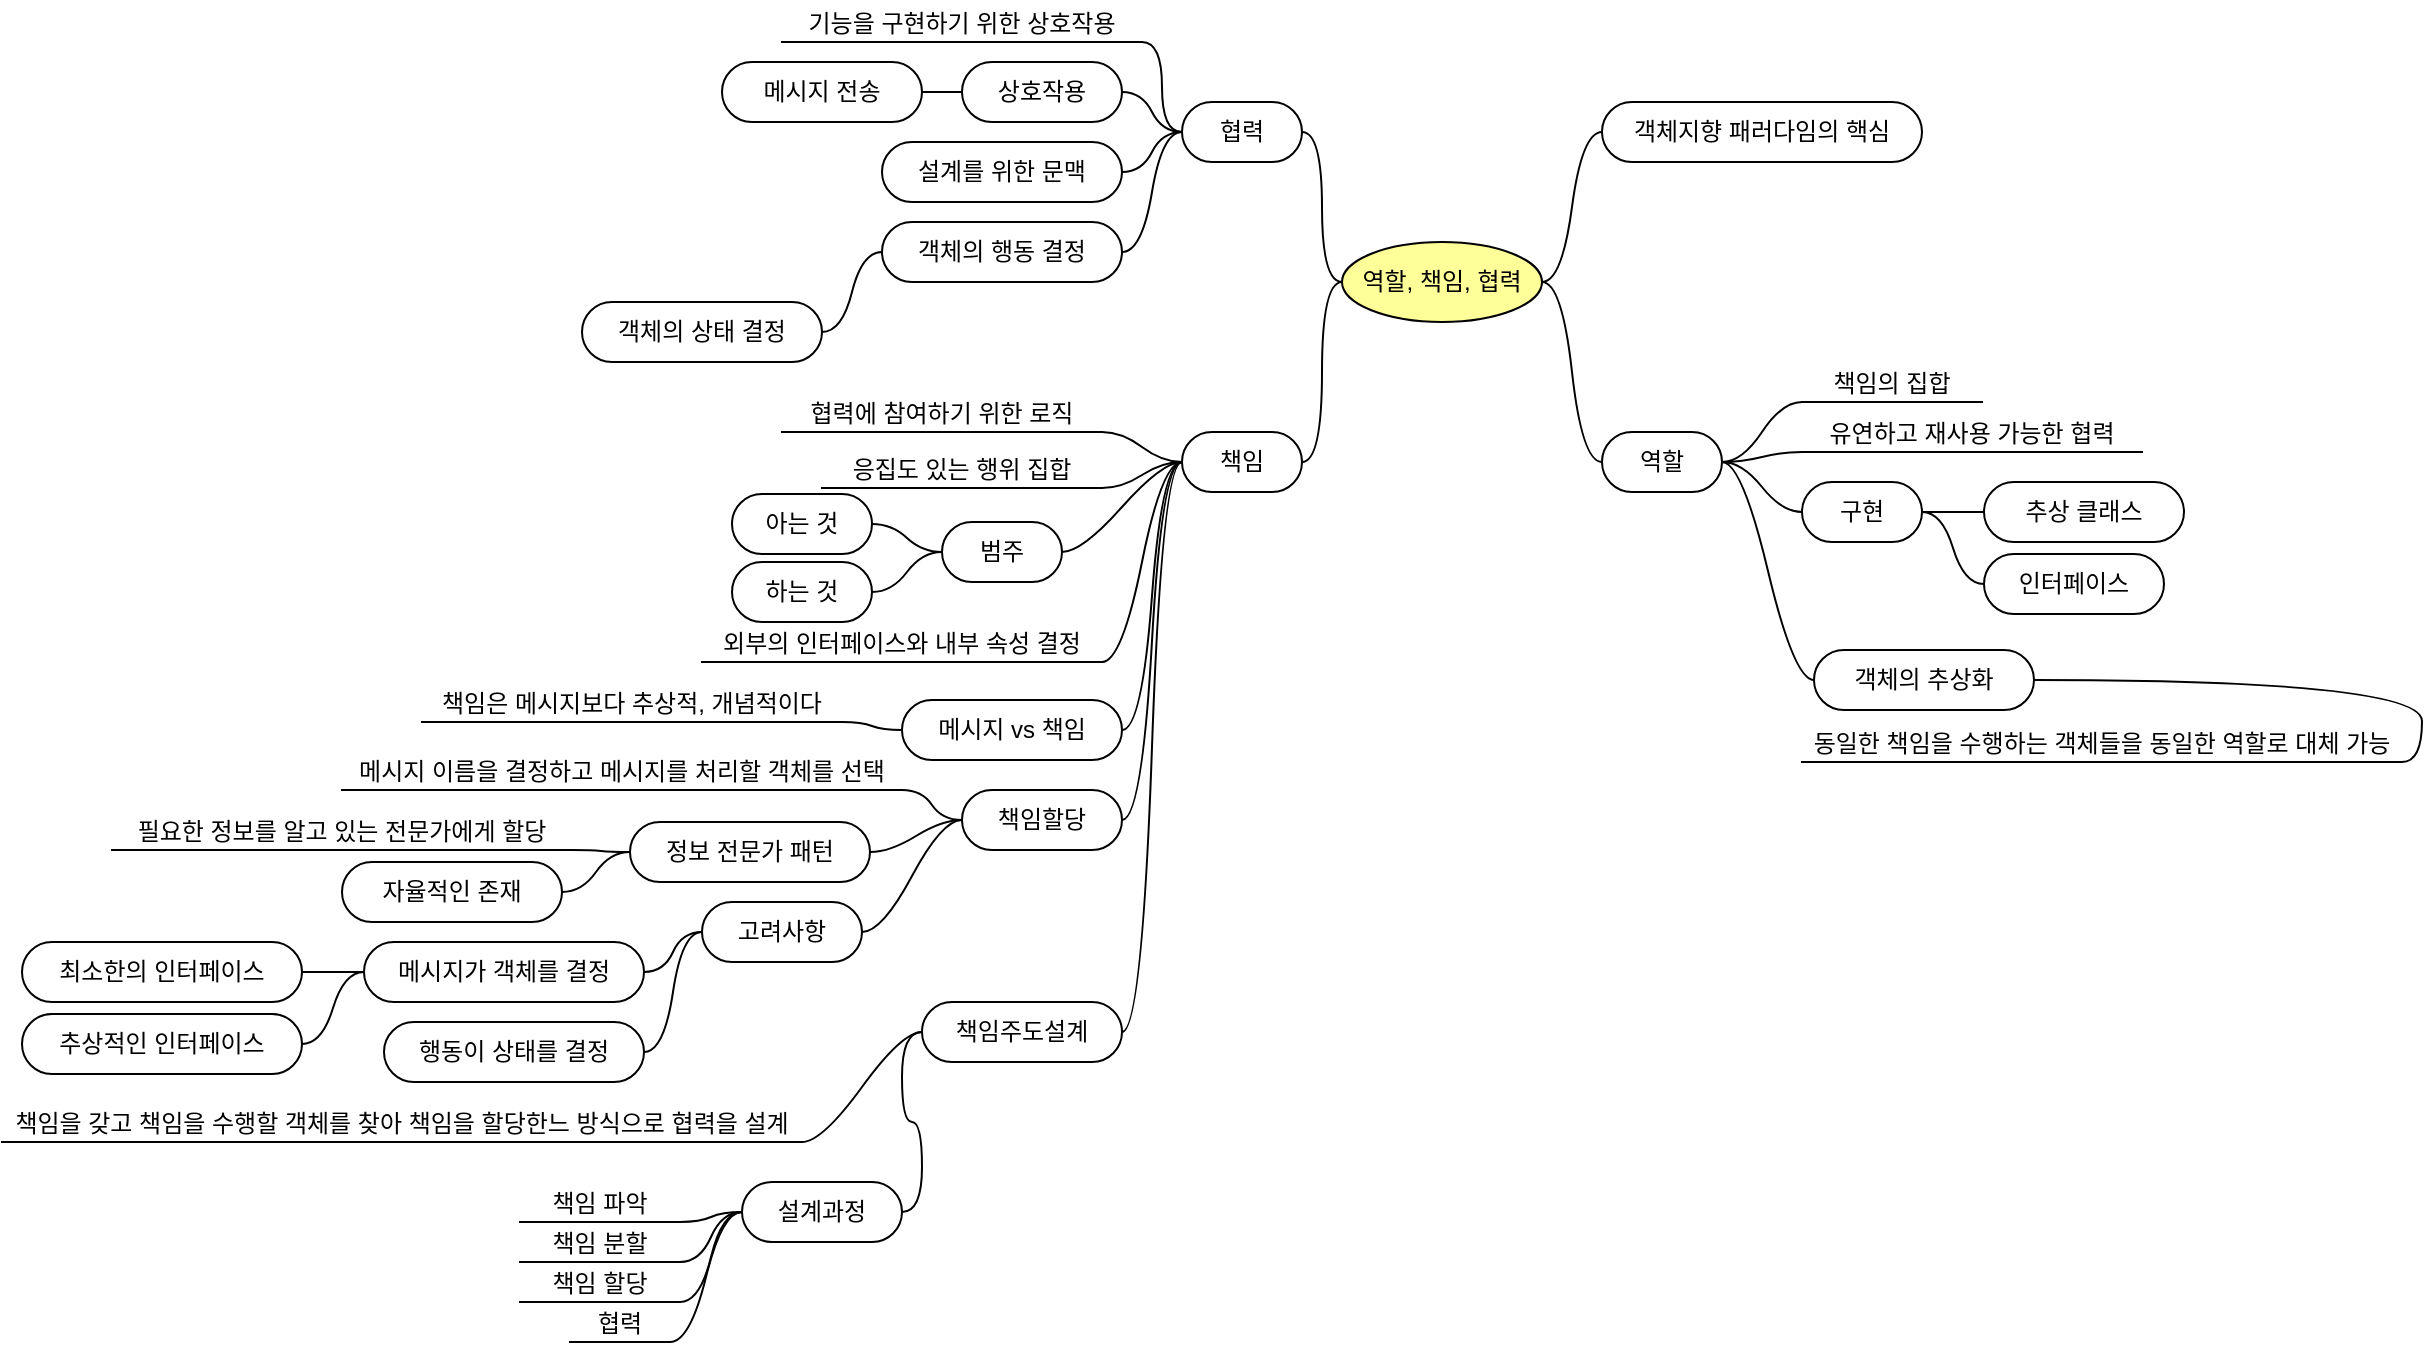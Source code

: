 <mxfile version="12.7.0" type="device"><diagram id="jDcGPuv9gSoJO0_Cd790" name="페이지-1"><mxGraphModel dx="2013" dy="680" grid="1" gridSize="10" guides="1" tooltips="1" connect="1" arrows="1" fold="1" page="1" pageScale="1" pageWidth="827" pageHeight="1169" math="0" shadow="0"><root><mxCell id="0"/><mxCell id="1" parent="0"/><mxCell id="u9IiiumMfqbcYVzhB_5H-1" value="역할, 책임, 협력" style="ellipse;whiteSpace=wrap;html=1;align=center;container=1;recursiveResize=0;treeFolding=1;treeMoving=1;fillColor=#FFFF99;" vertex="1" parent="1"><mxGeometry x="340" y="340" width="100" height="40" as="geometry"/></mxCell><mxCell id="u9IiiumMfqbcYVzhB_5H-2" value="객체지향 패러다임의 핵심" style="whiteSpace=wrap;html=1;rounded=1;arcSize=50;align=center;verticalAlign=middle;container=1;recursiveResize=0;strokeWidth=1;autosize=1;spacing=4;treeFolding=1;treeMoving=1;" vertex="1" parent="1"><mxGeometry x="470" y="270" width="160" height="30" as="geometry"/></mxCell><mxCell id="u9IiiumMfqbcYVzhB_5H-3" value="" style="edgeStyle=entityRelationEdgeStyle;startArrow=none;endArrow=none;segment=10;curved=1;" edge="1" target="u9IiiumMfqbcYVzhB_5H-2" parent="1" source="u9IiiumMfqbcYVzhB_5H-1"><mxGeometry relative="1" as="geometry"><mxPoint x="300" y="270" as="sourcePoint"/></mxGeometry></mxCell><mxCell id="u9IiiumMfqbcYVzhB_5H-6" value="협력" style="whiteSpace=wrap;html=1;rounded=1;arcSize=50;align=center;verticalAlign=middle;container=1;recursiveResize=0;strokeWidth=1;autosize=1;spacing=4;treeFolding=1;treeMoving=1;" vertex="1" parent="1"><mxGeometry x="260" y="270" width="60" height="30" as="geometry"/></mxCell><mxCell id="u9IiiumMfqbcYVzhB_5H-7" value="" style="edgeStyle=entityRelationEdgeStyle;startArrow=none;endArrow=none;segment=10;curved=1;" edge="1" target="u9IiiumMfqbcYVzhB_5H-6" parent="1" source="u9IiiumMfqbcYVzhB_5H-1"><mxGeometry relative="1" as="geometry"><mxPoint x="300" y="440" as="sourcePoint"/></mxGeometry></mxCell><mxCell id="u9IiiumMfqbcYVzhB_5H-10" value="기능을 구현하기 위한 상호작용" style="whiteSpace=wrap;html=1;shape=partialRectangle;top=0;left=0;bottom=1;right=0;points=[[0,1],[1,1]];strokeColor=#000000;fillColor=none;align=center;verticalAlign=bottom;routingCenterY=0.5;snapToPoint=1;container=1;recursiveResize=0;autosize=1;treeFolding=1;treeMoving=1;" vertex="1" parent="1"><mxGeometry x="60" y="220" width="180" height="20" as="geometry"/></mxCell><mxCell id="u9IiiumMfqbcYVzhB_5H-11" value="" style="edgeStyle=entityRelationEdgeStyle;startArrow=none;endArrow=none;segment=10;curved=1;" edge="1" target="u9IiiumMfqbcYVzhB_5H-10" parent="1" source="u9IiiumMfqbcYVzhB_5H-6"><mxGeometry relative="1" as="geometry"><mxPoint x="570" y="360" as="sourcePoint"/></mxGeometry></mxCell><mxCell id="u9IiiumMfqbcYVzhB_5H-12" value="책임" style="whiteSpace=wrap;html=1;rounded=1;arcSize=50;align=center;verticalAlign=middle;container=1;recursiveResize=0;strokeWidth=1;autosize=1;spacing=4;treeFolding=1;treeMoving=1;" vertex="1" parent="1"><mxGeometry x="260" y="435" width="60" height="30" as="geometry"/></mxCell><mxCell id="u9IiiumMfqbcYVzhB_5H-13" value="" style="edgeStyle=entityRelationEdgeStyle;startArrow=none;endArrow=none;segment=10;curved=1;" edge="1" target="u9IiiumMfqbcYVzhB_5H-12" parent="1" source="u9IiiumMfqbcYVzhB_5H-1"><mxGeometry relative="1" as="geometry"><mxPoint x="458" y="460" as="sourcePoint"/></mxGeometry></mxCell><mxCell id="u9IiiumMfqbcYVzhB_5H-14" value="역할" style="whiteSpace=wrap;html=1;rounded=1;arcSize=50;align=center;verticalAlign=middle;container=1;recursiveResize=0;strokeWidth=1;autosize=1;spacing=4;treeFolding=1;treeMoving=1;" vertex="1" parent="1"><mxGeometry x="470" y="435" width="60" height="30" as="geometry"/></mxCell><mxCell id="u9IiiumMfqbcYVzhB_5H-15" value="" style="edgeStyle=entityRelationEdgeStyle;startArrow=none;endArrow=none;segment=10;curved=1;" edge="1" target="u9IiiumMfqbcYVzhB_5H-14" parent="1" source="u9IiiumMfqbcYVzhB_5H-1"><mxGeometry relative="1" as="geometry"><mxPoint x="470" y="520" as="sourcePoint"/></mxGeometry></mxCell><mxCell id="u9IiiumMfqbcYVzhB_5H-16" value="협력에 참여하기 위한 로직" style="whiteSpace=wrap;html=1;shape=partialRectangle;top=0;left=0;bottom=1;right=0;points=[[0,1],[1,1]];strokeColor=#000000;fillColor=none;align=center;verticalAlign=bottom;routingCenterY=0.5;snapToPoint=1;container=1;recursiveResize=0;autosize=1;treeFolding=1;treeMoving=1;" vertex="1" parent="1"><mxGeometry x="60" y="415" width="160" height="20" as="geometry"/></mxCell><mxCell id="u9IiiumMfqbcYVzhB_5H-17" value="" style="edgeStyle=entityRelationEdgeStyle;startArrow=none;endArrow=none;segment=10;curved=1;" edge="1" target="u9IiiumMfqbcYVzhB_5H-16" parent="1" source="u9IiiumMfqbcYVzhB_5H-12"><mxGeometry relative="1" as="geometry"><mxPoint x="590" y="418" as="sourcePoint"/></mxGeometry></mxCell><mxCell id="u9IiiumMfqbcYVzhB_5H-18" value="책임의 집합" style="whiteSpace=wrap;html=1;shape=partialRectangle;top=0;left=0;bottom=1;right=0;points=[[0,1],[1,1]];strokeColor=#000000;fillColor=none;align=center;verticalAlign=bottom;routingCenterY=0.5;snapToPoint=1;container=1;recursiveResize=0;autosize=1;treeFolding=1;treeMoving=1;" vertex="1" parent="1"><mxGeometry x="570" y="400" width="90" height="20" as="geometry"/></mxCell><mxCell id="u9IiiumMfqbcYVzhB_5H-19" value="" style="edgeStyle=entityRelationEdgeStyle;startArrow=none;endArrow=none;segment=10;curved=1;" edge="1" target="u9IiiumMfqbcYVzhB_5H-18" parent="1" source="u9IiiumMfqbcYVzhB_5H-14"><mxGeometry relative="1" as="geometry"><mxPoint x="600" y="470" as="sourcePoint"/></mxGeometry></mxCell><mxCell id="u9IiiumMfqbcYVzhB_5H-22" value="메시지 전송" style="whiteSpace=wrap;html=1;rounded=1;arcSize=50;align=center;verticalAlign=middle;container=1;recursiveResize=0;strokeWidth=1;autosize=1;spacing=4;treeFolding=1;treeMoving=1;" vertex="1" parent="1"><mxGeometry x="30" y="250" width="100" height="30" as="geometry"/></mxCell><mxCell id="u9IiiumMfqbcYVzhB_5H-23" value="" style="edgeStyle=entityRelationEdgeStyle;startArrow=none;endArrow=none;segment=10;curved=1;" edge="1" target="u9IiiumMfqbcYVzhB_5H-22" parent="1" source="u9IiiumMfqbcYVzhB_5H-24"><mxGeometry relative="1" as="geometry"><mxPoint x="-100" y="500" as="sourcePoint"/></mxGeometry></mxCell><mxCell id="u9IiiumMfqbcYVzhB_5H-24" value="상호작용" style="whiteSpace=wrap;html=1;rounded=1;arcSize=50;align=center;verticalAlign=middle;container=1;recursiveResize=0;strokeWidth=1;autosize=1;spacing=4;treeFolding=1;treeMoving=1;" vertex="1" parent="1"><mxGeometry x="150" y="250" width="80" height="30" as="geometry"/></mxCell><mxCell id="u9IiiumMfqbcYVzhB_5H-25" value="" style="edgeStyle=entityRelationEdgeStyle;startArrow=none;endArrow=none;segment=10;curved=1;" edge="1" target="u9IiiumMfqbcYVzhB_5H-24" parent="1" source="u9IiiumMfqbcYVzhB_5H-6"><mxGeometry relative="1" as="geometry"><mxPoint x="-100" y="500" as="sourcePoint"/></mxGeometry></mxCell><mxCell id="u9IiiumMfqbcYVzhB_5H-29" value="설계를 위한 문맥" style="whiteSpace=wrap;html=1;rounded=1;arcSize=50;align=center;verticalAlign=middle;container=1;recursiveResize=0;strokeWidth=1;autosize=1;spacing=4;treeFolding=1;treeMoving=1;" vertex="1" parent="1"><mxGeometry x="110" y="290" width="120" height="30" as="geometry"/></mxCell><mxCell id="u9IiiumMfqbcYVzhB_5H-30" value="" style="edgeStyle=entityRelationEdgeStyle;startArrow=none;endArrow=none;segment=10;curved=1;" edge="1" target="u9IiiumMfqbcYVzhB_5H-29" parent="1" source="u9IiiumMfqbcYVzhB_5H-6"><mxGeometry relative="1" as="geometry"><mxPoint x="-120" y="500" as="sourcePoint"/></mxGeometry></mxCell><mxCell id="u9IiiumMfqbcYVzhB_5H-33" value="객체의 행동 결정" style="whiteSpace=wrap;html=1;rounded=1;arcSize=50;align=center;verticalAlign=middle;container=1;recursiveResize=0;strokeWidth=1;autosize=1;spacing=4;treeFolding=1;treeMoving=1;" vertex="1" parent="1"><mxGeometry x="110" y="330" width="120" height="30" as="geometry"/></mxCell><mxCell id="u9IiiumMfqbcYVzhB_5H-34" value="" style="edgeStyle=entityRelationEdgeStyle;startArrow=none;endArrow=none;segment=10;curved=1;" edge="1" target="u9IiiumMfqbcYVzhB_5H-33" parent="1" source="u9IiiumMfqbcYVzhB_5H-6"><mxGeometry relative="1" as="geometry"><mxPoint x="-120" y="500" as="sourcePoint"/></mxGeometry></mxCell><mxCell id="u9IiiumMfqbcYVzhB_5H-37" value="객체의 상태 결정" style="whiteSpace=wrap;html=1;rounded=1;arcSize=50;align=center;verticalAlign=middle;container=1;recursiveResize=0;strokeWidth=1;autosize=1;spacing=4;treeFolding=1;treeMoving=1;" vertex="1" parent="1"><mxGeometry x="-40" y="370" width="120" height="30" as="geometry"/></mxCell><mxCell id="u9IiiumMfqbcYVzhB_5H-38" value="" style="edgeStyle=entityRelationEdgeStyle;startArrow=none;endArrow=none;segment=10;curved=1;" edge="1" target="u9IiiumMfqbcYVzhB_5H-37" parent="1" source="u9IiiumMfqbcYVzhB_5H-33"><mxGeometry relative="1" as="geometry"><mxPoint x="-250" y="500" as="sourcePoint"/></mxGeometry></mxCell><mxCell id="u9IiiumMfqbcYVzhB_5H-39" value="응집도 있는 행위 집합" style="whiteSpace=wrap;html=1;shape=partialRectangle;top=0;left=0;bottom=1;right=0;points=[[0,1],[1,1]];strokeColor=#000000;fillColor=none;align=center;verticalAlign=bottom;routingCenterY=0.5;snapToPoint=1;container=1;recursiveResize=0;autosize=1;treeFolding=1;treeMoving=1;" vertex="1" parent="1"><mxGeometry x="80" y="443" width="140" height="20" as="geometry"/></mxCell><mxCell id="u9IiiumMfqbcYVzhB_5H-40" value="" style="edgeStyle=entityRelationEdgeStyle;startArrow=none;endArrow=none;segment=10;curved=1;" edge="1" target="u9IiiumMfqbcYVzhB_5H-39" parent="1" source="u9IiiumMfqbcYVzhB_5H-12"><mxGeometry relative="1" as="geometry"><mxPoint x="-160" y="530" as="sourcePoint"/></mxGeometry></mxCell><mxCell id="u9IiiumMfqbcYVzhB_5H-43" value="범주" style="whiteSpace=wrap;html=1;rounded=1;arcSize=50;align=center;verticalAlign=middle;container=1;recursiveResize=0;strokeWidth=1;autosize=1;spacing=4;treeFolding=1;treeMoving=1;" vertex="1" parent="1"><mxGeometry x="140" y="480" width="60" height="30" as="geometry"/></mxCell><mxCell id="u9IiiumMfqbcYVzhB_5H-44" value="" style="edgeStyle=entityRelationEdgeStyle;startArrow=none;endArrow=none;segment=10;curved=1;" edge="1" target="u9IiiumMfqbcYVzhB_5H-43" parent="1" source="u9IiiumMfqbcYVzhB_5H-12"><mxGeometry relative="1" as="geometry"><mxPoint x="-160" y="550" as="sourcePoint"/></mxGeometry></mxCell><mxCell id="u9IiiumMfqbcYVzhB_5H-45" value="아는 것" style="whiteSpace=wrap;html=1;rounded=1;arcSize=50;align=center;verticalAlign=middle;container=1;recursiveResize=0;strokeWidth=1;autosize=1;spacing=4;treeFolding=1;treeMoving=1;" vertex="1" parent="1"><mxGeometry x="35" y="466" width="70" height="30" as="geometry"/></mxCell><mxCell id="u9IiiumMfqbcYVzhB_5H-46" value="" style="edgeStyle=entityRelationEdgeStyle;startArrow=none;endArrow=none;segment=10;curved=1;" edge="1" target="u9IiiumMfqbcYVzhB_5H-45" parent="1" source="u9IiiumMfqbcYVzhB_5H-43"><mxGeometry relative="1" as="geometry"><mxPoint x="-160" y="600" as="sourcePoint"/></mxGeometry></mxCell><mxCell id="u9IiiumMfqbcYVzhB_5H-47" value="하는 것" style="whiteSpace=wrap;html=1;rounded=1;arcSize=50;align=center;verticalAlign=middle;container=1;recursiveResize=0;strokeWidth=1;autosize=1;spacing=4;treeFolding=1;treeMoving=1;" vertex="1" parent="1"><mxGeometry x="35" y="500" width="70" height="30" as="geometry"/></mxCell><mxCell id="u9IiiumMfqbcYVzhB_5H-48" value="" style="edgeStyle=entityRelationEdgeStyle;startArrow=none;endArrow=none;segment=10;curved=1;" edge="1" target="u9IiiumMfqbcYVzhB_5H-47" parent="1" source="u9IiiumMfqbcYVzhB_5H-43"><mxGeometry relative="1" as="geometry"><mxPoint x="-200" y="660" as="sourcePoint"/></mxGeometry></mxCell><mxCell id="u9IiiumMfqbcYVzhB_5H-49" value="외부의 인터페이스와 내부 속성 결정" style="whiteSpace=wrap;html=1;shape=partialRectangle;top=0;left=0;bottom=1;right=0;points=[[0,1],[1,1]];strokeColor=#000000;fillColor=none;align=center;verticalAlign=bottom;routingCenterY=0.5;snapToPoint=1;container=1;recursiveResize=0;autosize=1;treeFolding=1;treeMoving=1;" vertex="1" parent="1"><mxGeometry x="20" y="530" width="200" height="20" as="geometry"/></mxCell><mxCell id="u9IiiumMfqbcYVzhB_5H-50" value="" style="edgeStyle=entityRelationEdgeStyle;startArrow=none;endArrow=none;segment=10;curved=1;" edge="1" target="u9IiiumMfqbcYVzhB_5H-49" parent="1" source="u9IiiumMfqbcYVzhB_5H-12"><mxGeometry relative="1" as="geometry"><mxPoint x="-160" y="630" as="sourcePoint"/></mxGeometry></mxCell><mxCell id="u9IiiumMfqbcYVzhB_5H-51" value="메시지 vs 책임" style="whiteSpace=wrap;html=1;rounded=1;arcSize=50;align=center;verticalAlign=middle;container=1;recursiveResize=0;strokeWidth=1;autosize=1;spacing=4;treeFolding=1;treeMoving=1;" vertex="1" parent="1"><mxGeometry x="120" y="569" width="110" height="30" as="geometry"/></mxCell><mxCell id="u9IiiumMfqbcYVzhB_5H-52" value="" style="edgeStyle=entityRelationEdgeStyle;startArrow=none;endArrow=none;segment=10;curved=1;" edge="1" target="u9IiiumMfqbcYVzhB_5H-51" parent="1" source="u9IiiumMfqbcYVzhB_5H-12"><mxGeometry relative="1" as="geometry"><mxPoint x="-160" y="660" as="sourcePoint"/></mxGeometry></mxCell><mxCell id="u9IiiumMfqbcYVzhB_5H-53" value="책임은 메시지보다 추상적, 개념적이다" style="whiteSpace=wrap;html=1;shape=partialRectangle;top=0;left=0;bottom=1;right=0;points=[[0,1],[1,1]];strokeColor=#000000;fillColor=none;align=center;verticalAlign=bottom;routingCenterY=0.5;snapToPoint=1;container=1;recursiveResize=0;autosize=1;treeFolding=1;treeMoving=1;" vertex="1" parent="1"><mxGeometry x="-120" y="560" width="210" height="20" as="geometry"/></mxCell><mxCell id="u9IiiumMfqbcYVzhB_5H-54" value="" style="edgeStyle=entityRelationEdgeStyle;startArrow=none;endArrow=none;segment=10;curved=1;" edge="1" target="u9IiiumMfqbcYVzhB_5H-53" parent="1" source="u9IiiumMfqbcYVzhB_5H-51"><mxGeometry relative="1" as="geometry"><mxPoint x="-160" y="710" as="sourcePoint"/></mxGeometry></mxCell><mxCell id="u9IiiumMfqbcYVzhB_5H-55" value="책임할당" style="whiteSpace=wrap;html=1;rounded=1;arcSize=50;align=center;verticalAlign=middle;container=1;recursiveResize=0;strokeWidth=1;autosize=1;spacing=4;treeFolding=1;treeMoving=1;" vertex="1" parent="1"><mxGeometry x="150" y="614" width="80" height="30" as="geometry"/></mxCell><mxCell id="u9IiiumMfqbcYVzhB_5H-56" value="" style="edgeStyle=entityRelationEdgeStyle;startArrow=none;endArrow=none;segment=10;curved=1;" edge="1" target="u9IiiumMfqbcYVzhB_5H-55" parent="1" source="u9IiiumMfqbcYVzhB_5H-12"><mxGeometry relative="1" as="geometry"><mxPoint y="750" as="sourcePoint"/></mxGeometry></mxCell><mxCell id="u9IiiumMfqbcYVzhB_5H-57" value="정보 전문가 패턴" style="whiteSpace=wrap;html=1;rounded=1;arcSize=50;align=center;verticalAlign=middle;container=1;recursiveResize=0;strokeWidth=1;autosize=1;spacing=4;treeFolding=1;treeMoving=1;" vertex="1" parent="1"><mxGeometry x="-16" y="630" width="120" height="30" as="geometry"/></mxCell><mxCell id="u9IiiumMfqbcYVzhB_5H-58" value="" style="edgeStyle=entityRelationEdgeStyle;startArrow=none;endArrow=none;segment=10;curved=1;" edge="1" target="u9IiiumMfqbcYVzhB_5H-57" parent="1" source="u9IiiumMfqbcYVzhB_5H-55"><mxGeometry relative="1" as="geometry"><mxPoint x="-130" y="750" as="sourcePoint"/></mxGeometry></mxCell><mxCell id="u9IiiumMfqbcYVzhB_5H-59" value="메시지 이름을 결정하고 메시지를 처리할 객체를 선택" style="whiteSpace=wrap;html=1;shape=partialRectangle;top=0;left=0;bottom=1;right=0;points=[[0,1],[1,1]];strokeColor=#000000;fillColor=none;align=center;verticalAlign=bottom;routingCenterY=0.5;snapToPoint=1;container=1;recursiveResize=0;autosize=1;treeFolding=1;treeMoving=1;" vertex="1" parent="1"><mxGeometry x="-160" y="594" width="280" height="20" as="geometry"/></mxCell><mxCell id="u9IiiumMfqbcYVzhB_5H-60" value="" style="edgeStyle=entityRelationEdgeStyle;startArrow=none;endArrow=none;segment=10;curved=1;" edge="1" target="u9IiiumMfqbcYVzhB_5H-59" parent="1" source="u9IiiumMfqbcYVzhB_5H-55"><mxGeometry relative="1" as="geometry"><mxPoint x="-330" y="840" as="sourcePoint"/></mxGeometry></mxCell><mxCell id="u9IiiumMfqbcYVzhB_5H-61" value="필요한 정보를 알고 있는 전문가에게 할당" style="whiteSpace=wrap;html=1;shape=partialRectangle;top=0;left=0;bottom=1;right=0;points=[[0,1],[1,1]];strokeColor=#000000;fillColor=none;align=center;verticalAlign=bottom;routingCenterY=0.5;snapToPoint=1;container=1;recursiveResize=0;autosize=1;treeFolding=1;treeMoving=1;" vertex="1" parent="1"><mxGeometry x="-275" y="624" width="230" height="20" as="geometry"/></mxCell><mxCell id="u9IiiumMfqbcYVzhB_5H-62" value="" style="edgeStyle=entityRelationEdgeStyle;startArrow=none;endArrow=none;segment=10;curved=1;" edge="1" target="u9IiiumMfqbcYVzhB_5H-61" parent="1" source="u9IiiumMfqbcYVzhB_5H-57"><mxGeometry relative="1" as="geometry"><mxPoint x="-330" y="830" as="sourcePoint"/></mxGeometry></mxCell><mxCell id="u9IiiumMfqbcYVzhB_5H-63" value="자율적인 존재" style="whiteSpace=wrap;html=1;rounded=1;arcSize=50;align=center;verticalAlign=middle;container=1;recursiveResize=0;strokeWidth=1;autosize=1;spacing=4;treeFolding=1;treeMoving=1;" vertex="1" parent="1"><mxGeometry x="-160" y="650" width="110" height="30" as="geometry"/></mxCell><mxCell id="u9IiiumMfqbcYVzhB_5H-64" value="" style="edgeStyle=entityRelationEdgeStyle;startArrow=none;endArrow=none;segment=10;curved=1;" edge="1" target="u9IiiumMfqbcYVzhB_5H-63" parent="1" source="u9IiiumMfqbcYVzhB_5H-57"><mxGeometry relative="1" as="geometry"><mxPoint x="-112" y="820" as="sourcePoint"/></mxGeometry></mxCell><mxCell id="u9IiiumMfqbcYVzhB_5H-67" value="책임주도설계" style="whiteSpace=wrap;html=1;rounded=1;arcSize=50;align=center;verticalAlign=middle;container=1;recursiveResize=0;strokeWidth=1;autosize=1;spacing=4;treeFolding=1;treeMoving=1;" vertex="1" parent="1"><mxGeometry x="130" y="720" width="100" height="30" as="geometry"/></mxCell><mxCell id="u9IiiumMfqbcYVzhB_5H-68" value="" style="edgeStyle=entityRelationEdgeStyle;startArrow=none;endArrow=none;segment=10;curved=1;" edge="1" target="u9IiiumMfqbcYVzhB_5H-67" parent="1" source="u9IiiumMfqbcYVzhB_5H-12"><mxGeometry relative="1" as="geometry"><mxPoint x="190" y="432.5" as="sourcePoint"/></mxGeometry></mxCell><mxCell id="u9IiiumMfqbcYVzhB_5H-70" value="책임을 갖고 책임을 수행할 객체를 찾아 책임을 할당한느 방식으로 협력을 설계" style="whiteSpace=wrap;html=1;shape=partialRectangle;top=0;left=0;bottom=1;right=0;points=[[0,1],[1,1]];strokeColor=#000000;fillColor=none;align=center;verticalAlign=bottom;routingCenterY=0.5;snapToPoint=1;container=1;recursiveResize=0;autosize=1;treeFolding=1;treeMoving=1;" vertex="1" parent="1"><mxGeometry x="-330" y="770" width="400" height="20" as="geometry"/></mxCell><mxCell id="u9IiiumMfqbcYVzhB_5H-71" value="" style="edgeStyle=entityRelationEdgeStyle;startArrow=none;endArrow=none;segment=10;curved=1;" edge="1" target="u9IiiumMfqbcYVzhB_5H-70" parent="1" source="u9IiiumMfqbcYVzhB_5H-67"><mxGeometry relative="1" as="geometry"><mxPoint x="320" y="568" as="sourcePoint"/></mxGeometry></mxCell><mxCell id="u9IiiumMfqbcYVzhB_5H-72" value="설계과정" style="whiteSpace=wrap;html=1;rounded=1;arcSize=50;align=center;verticalAlign=middle;container=1;recursiveResize=0;strokeWidth=1;autosize=1;spacing=4;treeFolding=1;treeMoving=1;" vertex="1" parent="1"><mxGeometry x="40" y="810" width="80" height="30" as="geometry"/></mxCell><mxCell id="u9IiiumMfqbcYVzhB_5H-73" value="" style="edgeStyle=entityRelationEdgeStyle;startArrow=none;endArrow=none;segment=10;curved=1;" edge="1" target="u9IiiumMfqbcYVzhB_5H-72" parent="1" source="u9IiiumMfqbcYVzhB_5H-67"><mxGeometry relative="1" as="geometry"><mxPoint x="70" y="870" as="sourcePoint"/></mxGeometry></mxCell><mxCell id="u9IiiumMfqbcYVzhB_5H-74" value="책임 파악" style="whiteSpace=wrap;html=1;shape=partialRectangle;top=0;left=0;bottom=1;right=0;points=[[0,1],[1,1]];strokeColor=#000000;fillColor=none;align=center;verticalAlign=bottom;routingCenterY=0.5;snapToPoint=1;container=1;recursiveResize=0;autosize=1;treeFolding=1;treeMoving=1;" vertex="1" parent="1"><mxGeometry x="-71" y="810" width="80" height="20" as="geometry"/></mxCell><mxCell id="u9IiiumMfqbcYVzhB_5H-75" value="" style="edgeStyle=entityRelationEdgeStyle;startArrow=none;endArrow=none;segment=10;curved=1;" edge="1" target="u9IiiumMfqbcYVzhB_5H-74" parent="1" source="u9IiiumMfqbcYVzhB_5H-72"><mxGeometry relative="1" as="geometry"><mxPoint x="589" y="470" as="sourcePoint"/></mxGeometry></mxCell><mxCell id="u9IiiumMfqbcYVzhB_5H-76" value="책임 분할" style="whiteSpace=wrap;html=1;shape=partialRectangle;top=0;left=0;bottom=1;right=0;points=[[0,1],[1,1]];strokeColor=#000000;fillColor=none;align=center;verticalAlign=bottom;routingCenterY=0.5;snapToPoint=1;container=1;recursiveResize=0;autosize=1;treeFolding=1;treeMoving=1;" vertex="1" parent="1"><mxGeometry x="-71" y="830" width="80" height="20" as="geometry"/></mxCell><mxCell id="u9IiiumMfqbcYVzhB_5H-77" value="" style="edgeStyle=entityRelationEdgeStyle;startArrow=none;endArrow=none;segment=10;curved=1;" edge="1" target="u9IiiumMfqbcYVzhB_5H-76" parent="1" source="u9IiiumMfqbcYVzhB_5H-72"><mxGeometry relative="1" as="geometry"><mxPoint x="579" y="490" as="sourcePoint"/></mxGeometry></mxCell><mxCell id="u9IiiumMfqbcYVzhB_5H-78" value="책임 할당" style="whiteSpace=wrap;html=1;shape=partialRectangle;top=0;left=0;bottom=1;right=0;points=[[0,1],[1,1]];strokeColor=#000000;fillColor=none;align=center;verticalAlign=bottom;routingCenterY=0.5;snapToPoint=1;container=1;recursiveResize=0;autosize=1;treeFolding=1;treeMoving=1;" vertex="1" parent="1"><mxGeometry x="-71" y="850" width="80" height="20" as="geometry"/></mxCell><mxCell id="u9IiiumMfqbcYVzhB_5H-79" value="" style="edgeStyle=entityRelationEdgeStyle;startArrow=none;endArrow=none;segment=10;curved=1;" edge="1" target="u9IiiumMfqbcYVzhB_5H-78" parent="1" source="u9IiiumMfqbcYVzhB_5H-72"><mxGeometry relative="1" as="geometry"><mxPoint x="579" y="540" as="sourcePoint"/></mxGeometry></mxCell><mxCell id="u9IiiumMfqbcYVzhB_5H-80" value="협력" style="whiteSpace=wrap;html=1;shape=partialRectangle;top=0;left=0;bottom=1;right=0;points=[[0,1],[1,1]];strokeColor=#000000;fillColor=none;align=center;verticalAlign=bottom;routingCenterY=0.5;snapToPoint=1;container=1;recursiveResize=0;autosize=1;treeFolding=1;treeMoving=1;" vertex="1" parent="1"><mxGeometry x="-46" y="870" width="50" height="20" as="geometry"/></mxCell><mxCell id="u9IiiumMfqbcYVzhB_5H-81" value="" style="edgeStyle=entityRelationEdgeStyle;startArrow=none;endArrow=none;segment=10;curved=1;" edge="1" target="u9IiiumMfqbcYVzhB_5H-80" parent="1" source="u9IiiumMfqbcYVzhB_5H-72"><mxGeometry relative="1" as="geometry"><mxPoint x="229" y="710" as="sourcePoint"/></mxGeometry></mxCell><mxCell id="u9IiiumMfqbcYVzhB_5H-82" value="고려사항" style="whiteSpace=wrap;html=1;rounded=1;arcSize=50;align=center;verticalAlign=middle;container=1;recursiveResize=0;strokeWidth=1;autosize=1;spacing=4;treeFolding=1;treeMoving=1;" vertex="1" parent="1"><mxGeometry x="20" y="670" width="80" height="30" as="geometry"/></mxCell><mxCell id="u9IiiumMfqbcYVzhB_5H-83" value="" style="edgeStyle=entityRelationEdgeStyle;startArrow=none;endArrow=none;segment=10;curved=1;" edge="1" target="u9IiiumMfqbcYVzhB_5H-82" parent="1" source="u9IiiumMfqbcYVzhB_5H-55"><mxGeometry relative="1" as="geometry"><mxPoint x="210" y="870" as="sourcePoint"/></mxGeometry></mxCell><mxCell id="u9IiiumMfqbcYVzhB_5H-84" value="메시지가 객체를 결정" style="whiteSpace=wrap;html=1;rounded=1;arcSize=50;align=center;verticalAlign=middle;container=1;recursiveResize=0;strokeWidth=1;autosize=1;spacing=4;treeFolding=1;treeMoving=1;" vertex="1" parent="1"><mxGeometry x="-149" y="690" width="140" height="30" as="geometry"/></mxCell><mxCell id="u9IiiumMfqbcYVzhB_5H-85" value="" style="edgeStyle=entityRelationEdgeStyle;startArrow=none;endArrow=none;segment=10;curved=1;" edge="1" target="u9IiiumMfqbcYVzhB_5H-84" parent="1" source="u9IiiumMfqbcYVzhB_5H-82"><mxGeometry relative="1" as="geometry"><mxPoint x="-410" y="920" as="sourcePoint"/></mxGeometry></mxCell><mxCell id="u9IiiumMfqbcYVzhB_5H-86" value="행동이 상태를 결정" style="whiteSpace=wrap;html=1;rounded=1;arcSize=50;align=center;verticalAlign=middle;container=1;recursiveResize=0;strokeWidth=1;autosize=1;spacing=4;treeFolding=1;treeMoving=1;" vertex="1" parent="1"><mxGeometry x="-139" y="730" width="130" height="30" as="geometry"/></mxCell><mxCell id="u9IiiumMfqbcYVzhB_5H-87" value="" style="edgeStyle=entityRelationEdgeStyle;startArrow=none;endArrow=none;segment=10;curved=1;" edge="1" target="u9IiiumMfqbcYVzhB_5H-86" parent="1" source="u9IiiumMfqbcYVzhB_5H-82"><mxGeometry relative="1" as="geometry"><mxPoint x="-280" y="930" as="sourcePoint"/></mxGeometry></mxCell><mxCell id="u9IiiumMfqbcYVzhB_5H-88" value="최소한의 인터페이스" style="whiteSpace=wrap;html=1;rounded=1;arcSize=50;align=center;verticalAlign=middle;container=1;recursiveResize=0;strokeWidth=1;autosize=1;spacing=4;treeFolding=1;treeMoving=1;" vertex="1" parent="1"><mxGeometry x="-320" y="690" width="140" height="30" as="geometry"/></mxCell><mxCell id="u9IiiumMfqbcYVzhB_5H-89" value="" style="edgeStyle=entityRelationEdgeStyle;startArrow=none;endArrow=none;segment=10;curved=1;" edge="1" target="u9IiiumMfqbcYVzhB_5H-88" parent="1" source="u9IiiumMfqbcYVzhB_5H-84"><mxGeometry relative="1" as="geometry"><mxPoint x="-440" y="828" as="sourcePoint"/></mxGeometry></mxCell><mxCell id="u9IiiumMfqbcYVzhB_5H-90" value="추상적인 인터페이스" style="whiteSpace=wrap;html=1;rounded=1;arcSize=50;align=center;verticalAlign=middle;container=1;recursiveResize=0;strokeWidth=1;autosize=1;spacing=4;treeFolding=1;treeMoving=1;" vertex="1" parent="1"><mxGeometry x="-320" y="726" width="140" height="30" as="geometry"/></mxCell><mxCell id="u9IiiumMfqbcYVzhB_5H-91" value="" style="edgeStyle=entityRelationEdgeStyle;startArrow=none;endArrow=none;segment=10;curved=1;" edge="1" target="u9IiiumMfqbcYVzhB_5H-90" parent="1" source="u9IiiumMfqbcYVzhB_5H-84"><mxGeometry relative="1" as="geometry"><mxPoint x="-450" y="888" as="sourcePoint"/></mxGeometry></mxCell><mxCell id="u9IiiumMfqbcYVzhB_5H-92" value="유연하고 재사용 가능한 협력" style="whiteSpace=wrap;html=1;shape=partialRectangle;top=0;left=0;bottom=1;right=0;points=[[0,1],[1,1]];strokeColor=#000000;fillColor=none;align=center;verticalAlign=bottom;routingCenterY=0.5;snapToPoint=1;container=1;recursiveResize=0;autosize=1;treeFolding=1;treeMoving=1;" vertex="1" parent="1"><mxGeometry x="570" y="425" width="170" height="20" as="geometry"/></mxCell><mxCell id="u9IiiumMfqbcYVzhB_5H-93" value="" style="edgeStyle=entityRelationEdgeStyle;startArrow=none;endArrow=none;segment=10;curved=1;" edge="1" target="u9IiiumMfqbcYVzhB_5H-92" parent="1" source="u9IiiumMfqbcYVzhB_5H-14"><mxGeometry relative="1" as="geometry"><mxPoint x="530" y="475" as="sourcePoint"/></mxGeometry></mxCell><mxCell id="u9IiiumMfqbcYVzhB_5H-94" value="구현" style="whiteSpace=wrap;html=1;rounded=1;arcSize=50;align=center;verticalAlign=middle;container=1;recursiveResize=0;strokeWidth=1;autosize=1;spacing=4;treeFolding=1;treeMoving=1;" vertex="1" parent="1"><mxGeometry x="570" y="460" width="60" height="30" as="geometry"/></mxCell><mxCell id="u9IiiumMfqbcYVzhB_5H-95" value="" style="edgeStyle=entityRelationEdgeStyle;startArrow=none;endArrow=none;segment=10;curved=1;" edge="1" target="u9IiiumMfqbcYVzhB_5H-94" parent="1" source="u9IiiumMfqbcYVzhB_5H-14"><mxGeometry relative="1" as="geometry"><mxPoint x="530" y="505" as="sourcePoint"/></mxGeometry></mxCell><mxCell id="u9IiiumMfqbcYVzhB_5H-96" value="추상 클래스" style="whiteSpace=wrap;html=1;rounded=1;arcSize=50;align=center;verticalAlign=middle;container=1;recursiveResize=0;strokeWidth=1;autosize=1;spacing=4;treeFolding=1;treeMoving=1;" vertex="1" parent="1"><mxGeometry x="661" y="460" width="100" height="30" as="geometry"/></mxCell><mxCell id="u9IiiumMfqbcYVzhB_5H-97" value="" style="edgeStyle=entityRelationEdgeStyle;startArrow=none;endArrow=none;segment=10;curved=1;" edge="1" target="u9IiiumMfqbcYVzhB_5H-96" parent="1" source="u9IiiumMfqbcYVzhB_5H-94"><mxGeometry relative="1" as="geometry"><mxPoint x="650" y="500" as="sourcePoint"/></mxGeometry></mxCell><mxCell id="u9IiiumMfqbcYVzhB_5H-98" value="인터페이스" style="whiteSpace=wrap;html=1;rounded=1;arcSize=50;align=center;verticalAlign=middle;container=1;recursiveResize=0;strokeWidth=1;autosize=1;spacing=4;treeFolding=1;treeMoving=1;" vertex="1" parent="1"><mxGeometry x="661" y="496" width="90" height="30" as="geometry"/></mxCell><mxCell id="u9IiiumMfqbcYVzhB_5H-99" value="" style="edgeStyle=entityRelationEdgeStyle;startArrow=none;endArrow=none;segment=10;curved=1;" edge="1" target="u9IiiumMfqbcYVzhB_5H-98" parent="1" source="u9IiiumMfqbcYVzhB_5H-94"><mxGeometry relative="1" as="geometry"><mxPoint x="630" y="538" as="sourcePoint"/></mxGeometry></mxCell><mxCell id="u9IiiumMfqbcYVzhB_5H-100" value="객체의 추상화" style="whiteSpace=wrap;html=1;rounded=1;arcSize=50;align=center;verticalAlign=middle;container=1;recursiveResize=0;strokeWidth=1;autosize=1;spacing=4;treeFolding=1;treeMoving=1;" vertex="1" parent="1"><mxGeometry x="576" y="544" width="110" height="30" as="geometry"/></mxCell><mxCell id="u9IiiumMfqbcYVzhB_5H-101" value="" style="edgeStyle=entityRelationEdgeStyle;startArrow=none;endArrow=none;segment=10;curved=1;" edge="1" target="u9IiiumMfqbcYVzhB_5H-100" parent="1" source="u9IiiumMfqbcYVzhB_5H-14"><mxGeometry relative="1" as="geometry"><mxPoint x="540" y="594" as="sourcePoint"/></mxGeometry></mxCell><mxCell id="u9IiiumMfqbcYVzhB_5H-102" value="동일한 책임을 수행하는 객체들을 동일한 역할로 대체 가능" style="whiteSpace=wrap;html=1;shape=partialRectangle;top=0;left=0;bottom=1;right=0;points=[[0,1],[1,1]];strokeColor=#000000;fillColor=none;align=center;verticalAlign=bottom;routingCenterY=0.5;snapToPoint=1;container=1;recursiveResize=0;autosize=1;treeFolding=1;treeMoving=1;" vertex="1" parent="1"><mxGeometry x="570" y="580" width="300" height="20" as="geometry"/></mxCell><mxCell id="u9IiiumMfqbcYVzhB_5H-103" value="" style="edgeStyle=entityRelationEdgeStyle;startArrow=none;endArrow=none;segment=10;curved=1;" edge="1" target="u9IiiumMfqbcYVzhB_5H-102" parent="1" source="u9IiiumMfqbcYVzhB_5H-100"><mxGeometry relative="1" as="geometry"><mxPoint x="110" y="1110" as="sourcePoint"/></mxGeometry></mxCell></root></mxGraphModel></diagram></mxfile>